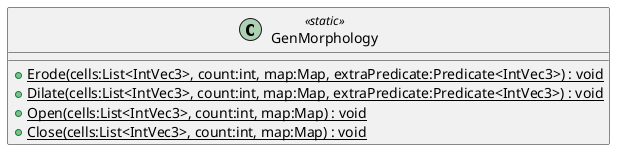 @startuml
class GenMorphology <<static>> {
    + {static} Erode(cells:List<IntVec3>, count:int, map:Map, extraPredicate:Predicate<IntVec3>) : void
    + {static} Dilate(cells:List<IntVec3>, count:int, map:Map, extraPredicate:Predicate<IntVec3>) : void
    + {static} Open(cells:List<IntVec3>, count:int, map:Map) : void
    + {static} Close(cells:List<IntVec3>, count:int, map:Map) : void
}
@enduml
